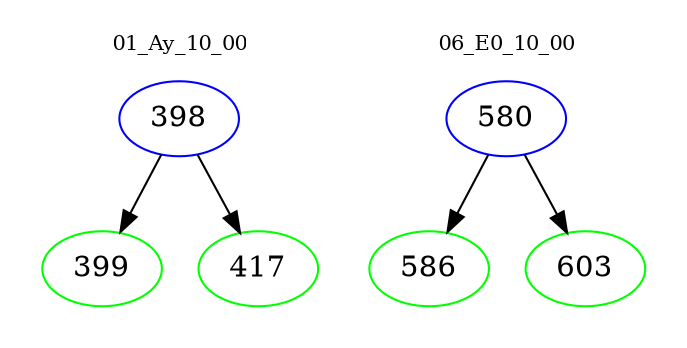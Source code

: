 digraph{
subgraph cluster_0 {
color = white
label = "01_Ay_10_00";
fontsize=10;
T0_398 [label="398", color="blue"]
T0_398 -> T0_399 [color="black"]
T0_399 [label="399", color="green"]
T0_398 -> T0_417 [color="black"]
T0_417 [label="417", color="green"]
}
subgraph cluster_1 {
color = white
label = "06_E0_10_00";
fontsize=10;
T1_580 [label="580", color="blue"]
T1_580 -> T1_586 [color="black"]
T1_586 [label="586", color="green"]
T1_580 -> T1_603 [color="black"]
T1_603 [label="603", color="green"]
}
}
